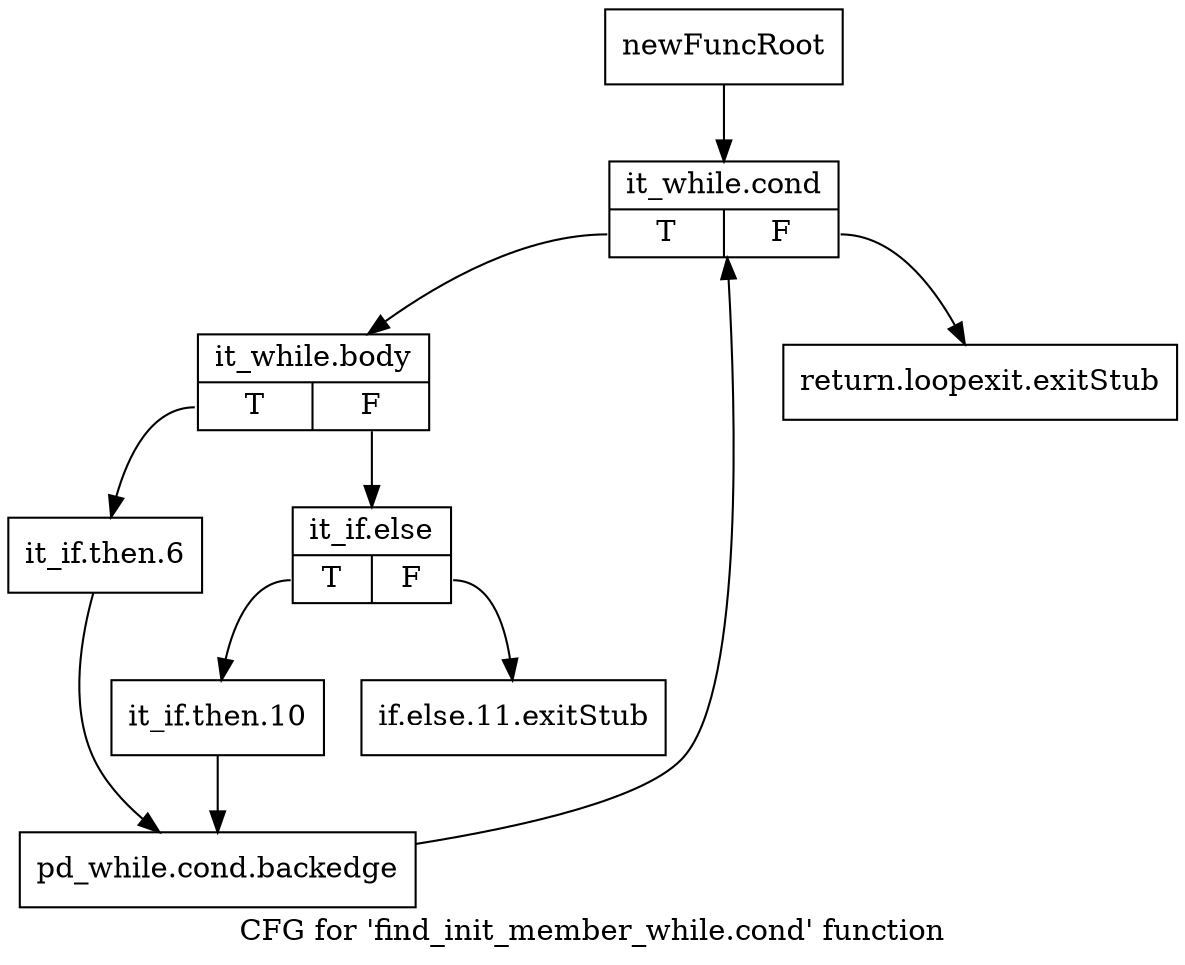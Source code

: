 digraph "CFG for 'find_init_member_while.cond' function" {
	label="CFG for 'find_init_member_while.cond' function";

	Node0xa0f8810 [shape=record,label="{newFuncRoot}"];
	Node0xa0f8810 -> Node0xa0f8900;
	Node0xa0f8860 [shape=record,label="{return.loopexit.exitStub}"];
	Node0xa0f88b0 [shape=record,label="{if.else.11.exitStub}"];
	Node0xa0f8900 [shape=record,label="{it_while.cond|{<s0>T|<s1>F}}"];
	Node0xa0f8900:s0 -> Node0xa0f8950;
	Node0xa0f8900:s1 -> Node0xa0f8860;
	Node0xa0f8950 [shape=record,label="{it_while.body|{<s0>T|<s1>F}}"];
	Node0xa0f8950:s0 -> Node0xa0f8a40;
	Node0xa0f8950:s1 -> Node0xa0f89a0;
	Node0xa0f89a0 [shape=record,label="{it_if.else|{<s0>T|<s1>F}}"];
	Node0xa0f89a0:s0 -> Node0xa0f89f0;
	Node0xa0f89a0:s1 -> Node0xa0f88b0;
	Node0xa0f89f0 [shape=record,label="{it_if.then.10}"];
	Node0xa0f89f0 -> Node0xa0f8a90;
	Node0xa0f8a40 [shape=record,label="{it_if.then.6}"];
	Node0xa0f8a40 -> Node0xa0f8a90;
	Node0xa0f8a90 [shape=record,label="{pd_while.cond.backedge}"];
	Node0xa0f8a90 -> Node0xa0f8900;
}
